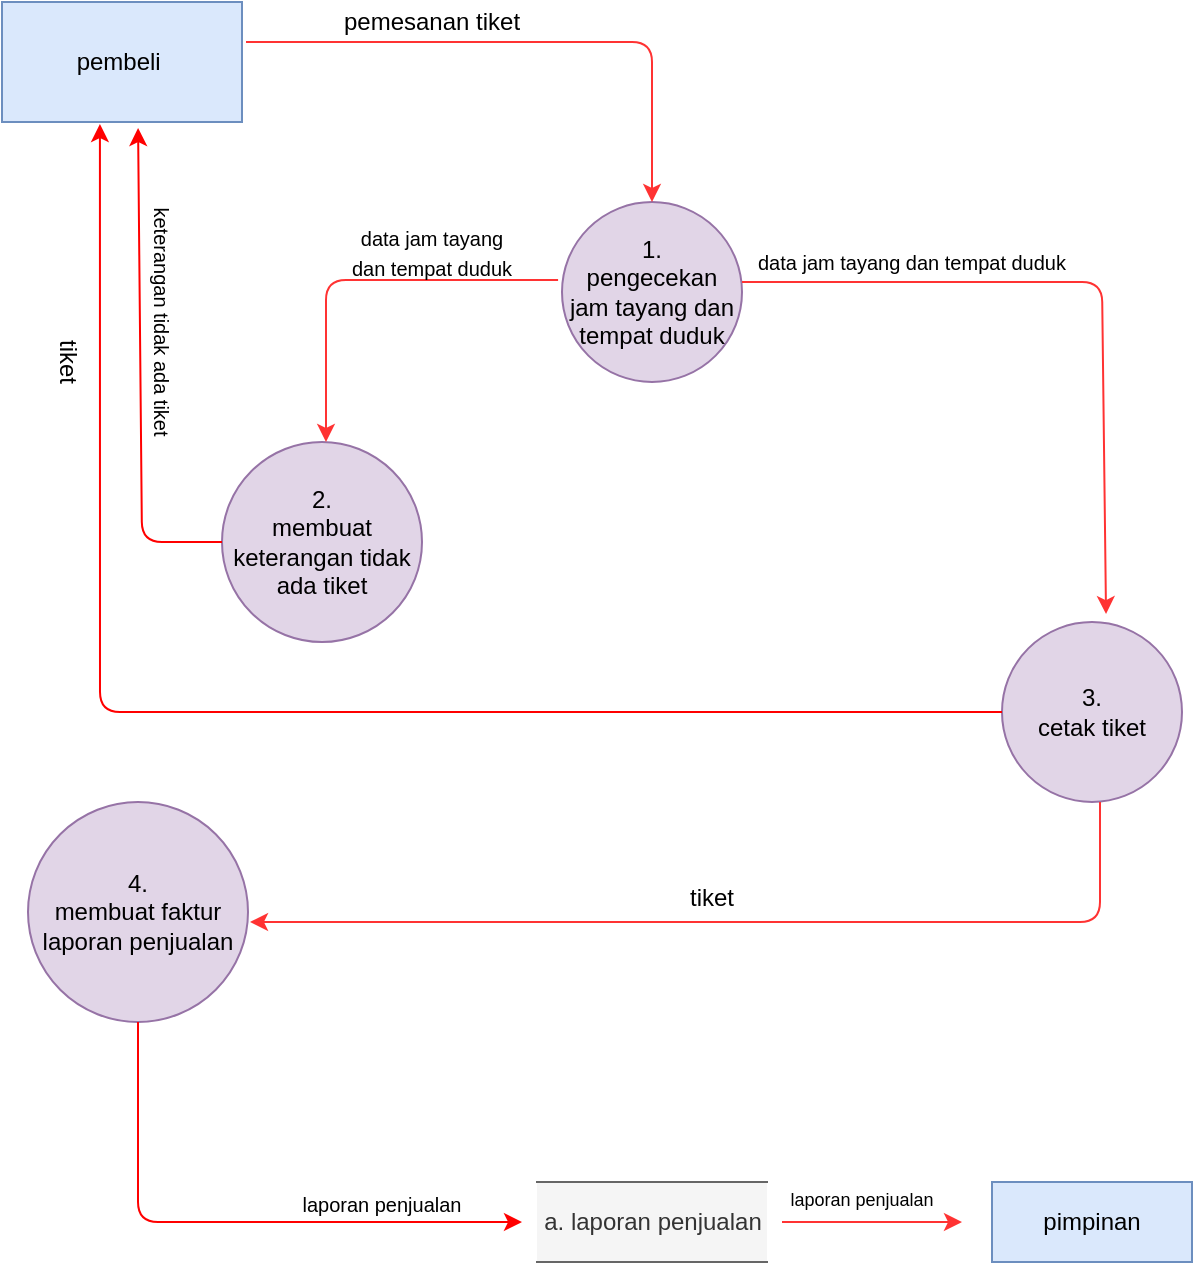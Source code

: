 <mxfile version="13.9.9" type="github" pages="5">
  <diagram id="DXD6eyfCmIJ9Db8XsYlE" name="Page-1">
    <mxGraphModel dx="341" dy="372" grid="1" gridSize="10" guides="1" tooltips="1" connect="1" arrows="1" fold="1" page="1" pageScale="1" pageWidth="850" pageHeight="1100" math="0" shadow="0">
      <root>
        <mxCell id="0" />
        <mxCell id="1" parent="0" />
        <mxCell id="fkVVmhsS6veJsK7XMFnt-1" value="pembeli&amp;nbsp;" style="rounded=0;whiteSpace=wrap;html=1;fillColor=#dae8fc;strokeColor=#6c8ebf;" vertex="1" parent="1">
          <mxGeometry x="50" y="60" width="120" height="60" as="geometry" />
        </mxCell>
        <mxCell id="fkVVmhsS6veJsK7XMFnt-2" value="1.&lt;br&gt;pengecekan jam tayang dan tempat duduk" style="ellipse;whiteSpace=wrap;html=1;aspect=fixed;fillColor=#e1d5e7;strokeColor=#9673a6;" vertex="1" parent="1">
          <mxGeometry x="330" y="160" width="90" height="90" as="geometry" />
        </mxCell>
        <mxCell id="fkVVmhsS6veJsK7XMFnt-3" value="3.&lt;br&gt;cetak tiket" style="ellipse;whiteSpace=wrap;html=1;aspect=fixed;fillColor=#e1d5e7;strokeColor=#9673a6;" vertex="1" parent="1">
          <mxGeometry x="550" y="370" width="90" height="90" as="geometry" />
        </mxCell>
        <mxCell id="fkVVmhsS6veJsK7XMFnt-4" value="2.&lt;br&gt;membuat keterangan tidak ada tiket" style="ellipse;whiteSpace=wrap;html=1;aspect=fixed;fillColor=#e1d5e7;strokeColor=#9673a6;" vertex="1" parent="1">
          <mxGeometry x="160" y="280" width="100" height="100" as="geometry" />
        </mxCell>
        <mxCell id="fkVVmhsS6veJsK7XMFnt-5" value="4.&lt;br&gt;membuat faktur laporan penjualan" style="ellipse;whiteSpace=wrap;html=1;aspect=fixed;fillColor=#e1d5e7;strokeColor=#9673a6;" vertex="1" parent="1">
          <mxGeometry x="63" y="460" width="110" height="110" as="geometry" />
        </mxCell>
        <mxCell id="fkVVmhsS6veJsK7XMFnt-9" value="a. laporan penjualan" style="shape=partialRectangle;whiteSpace=wrap;html=1;left=0;right=0;fillColor=#f5f5f5;strokeColor=#666666;fontColor=#333333;" vertex="1" parent="1">
          <mxGeometry x="317.5" y="650" width="115" height="40" as="geometry" />
        </mxCell>
        <mxCell id="fkVVmhsS6veJsK7XMFnt-10" value="pimpinan" style="rounded=0;whiteSpace=wrap;html=1;fillColor=#dae8fc;strokeColor=#6c8ebf;" vertex="1" parent="1">
          <mxGeometry x="545" y="650" width="100" height="40" as="geometry" />
        </mxCell>
        <mxCell id="fkVVmhsS6veJsK7XMFnt-11" value="" style="endArrow=classic;html=1;strokeColor=#FF3333;" edge="1" parent="1">
          <mxGeometry width="50" height="50" relative="1" as="geometry">
            <mxPoint x="172" y="80" as="sourcePoint" />
            <mxPoint x="375" y="160" as="targetPoint" />
            <Array as="points">
              <mxPoint x="375" y="80" />
            </Array>
          </mxGeometry>
        </mxCell>
        <mxCell id="fkVVmhsS6veJsK7XMFnt-12" value="" style="endArrow=classic;html=1;exitX=-0.044;exitY=0.433;exitDx=0;exitDy=0;exitPerimeter=0;entryX=0.5;entryY=0;entryDx=0;entryDy=0;strokeColor=#FF3333;" edge="1" parent="1">
          <mxGeometry width="50" height="50" relative="1" as="geometry">
            <mxPoint x="328.04" y="198.97" as="sourcePoint" />
            <mxPoint x="212" y="280" as="targetPoint" />
            <Array as="points">
              <mxPoint x="212" y="199" />
            </Array>
          </mxGeometry>
        </mxCell>
        <mxCell id="fkVVmhsS6veJsK7XMFnt-13" value="" style="endArrow=classic;html=1;entryX=0.578;entryY=-0.044;entryDx=0;entryDy=0;entryPerimeter=0;strokeColor=#FF3333;" edge="1" parent="1" target="fkVVmhsS6veJsK7XMFnt-3">
          <mxGeometry width="50" height="50" relative="1" as="geometry">
            <mxPoint x="420" y="200" as="sourcePoint" />
            <mxPoint x="600" y="346" as="targetPoint" />
            <Array as="points">
              <mxPoint x="600" y="200" />
            </Array>
          </mxGeometry>
        </mxCell>
        <mxCell id="fkVVmhsS6veJsK7XMFnt-14" value="" style="endArrow=classic;html=1;exitX=0.5;exitY=1;exitDx=0;exitDy=0;strokeColor=#FF3333;" edge="1" parent="1">
          <mxGeometry width="50" height="50" relative="1" as="geometry">
            <mxPoint x="599" y="460" as="sourcePoint" />
            <mxPoint x="174" y="520" as="targetPoint" />
            <Array as="points">
              <mxPoint x="599" y="520" />
            </Array>
          </mxGeometry>
        </mxCell>
        <mxCell id="fkVVmhsS6veJsK7XMFnt-15" value="" style="endArrow=classic;html=1;exitX=0;exitY=0.5;exitDx=0;exitDy=0;entryX=0.408;entryY=1.017;entryDx=0;entryDy=0;entryPerimeter=0;strokeColor=#FF0000;" edge="1" parent="1" source="fkVVmhsS6veJsK7XMFnt-3" target="fkVVmhsS6veJsK7XMFnt-1">
          <mxGeometry width="50" height="50" relative="1" as="geometry">
            <mxPoint x="470" y="430" as="sourcePoint" />
            <mxPoint x="80" y="340" as="targetPoint" />
            <Array as="points">
              <mxPoint x="99" y="415" />
            </Array>
          </mxGeometry>
        </mxCell>
        <mxCell id="fkVVmhsS6veJsK7XMFnt-16" value="" style="endArrow=classic;html=1;exitX=0.5;exitY=1;exitDx=0;exitDy=0;strokeColor=#FF0000;" edge="1" parent="1" source="fkVVmhsS6veJsK7XMFnt-5">
          <mxGeometry width="50" height="50" relative="1" as="geometry">
            <mxPoint x="110" y="650" as="sourcePoint" />
            <mxPoint x="310" y="670" as="targetPoint" />
            <Array as="points">
              <mxPoint x="118" y="670" />
            </Array>
          </mxGeometry>
        </mxCell>
        <mxCell id="fkVVmhsS6veJsK7XMFnt-17" value="" style="endArrow=classic;html=1;strokeColor=#FF3333;" edge="1" parent="1">
          <mxGeometry width="50" height="50" relative="1" as="geometry">
            <mxPoint x="440" y="670" as="sourcePoint" />
            <mxPoint x="530" y="670" as="targetPoint" />
          </mxGeometry>
        </mxCell>
        <mxCell id="fkVVmhsS6veJsK7XMFnt-18" value="&lt;font style=&quot;font-size: 9px&quot;&gt;laporan penjualan&lt;/font&gt;" style="text;html=1;strokeColor=none;fillColor=none;align=center;verticalAlign=middle;whiteSpace=wrap;rounded=0;" vertex="1" parent="1">
          <mxGeometry x="425" y="648" width="110" height="20" as="geometry" />
        </mxCell>
        <mxCell id="fkVVmhsS6veJsK7XMFnt-19" value="&lt;font style=&quot;font-size: 10px&quot;&gt;laporan penjualan&lt;/font&gt;" style="text;html=1;strokeColor=none;fillColor=none;align=center;verticalAlign=middle;whiteSpace=wrap;rounded=0;" vertex="1" parent="1">
          <mxGeometry x="185" y="651" width="110" height="20" as="geometry" />
        </mxCell>
        <mxCell id="fkVVmhsS6veJsK7XMFnt-20" value="tiket" style="text;html=1;strokeColor=none;fillColor=none;align=center;verticalAlign=middle;whiteSpace=wrap;rounded=0;" vertex="1" parent="1">
          <mxGeometry x="385" y="498" width="40" height="20" as="geometry" />
        </mxCell>
        <mxCell id="fkVVmhsS6veJsK7XMFnt-21" value="tiket" style="text;html=1;strokeColor=none;fillColor=none;align=center;verticalAlign=middle;whiteSpace=wrap;rounded=0;rotation=90;" vertex="1" parent="1">
          <mxGeometry x="63" y="230" width="40" height="20" as="geometry" />
        </mxCell>
        <mxCell id="fkVVmhsS6veJsK7XMFnt-22" value="" style="endArrow=classic;html=1;exitX=0;exitY=0.5;exitDx=0;exitDy=0;entryX=0.567;entryY=1.05;entryDx=0;entryDy=0;entryPerimeter=0;strokeColor=#FF0000;" edge="1" parent="1" source="fkVVmhsS6veJsK7XMFnt-4" target="fkVVmhsS6veJsK7XMFnt-1">
          <mxGeometry width="50" height="50" relative="1" as="geometry">
            <mxPoint x="110" y="340" as="sourcePoint" />
            <mxPoint x="130" y="230" as="targetPoint" />
            <Array as="points">
              <mxPoint x="120" y="330" />
            </Array>
          </mxGeometry>
        </mxCell>
        <mxCell id="fkVVmhsS6veJsK7XMFnt-23" value="&lt;font style=&quot;font-size: 10px&quot;&gt;keterangan tidak ada tiket&lt;/font&gt;" style="text;html=1;strokeColor=none;fillColor=none;align=center;verticalAlign=middle;whiteSpace=wrap;rounded=0;rotation=90;" vertex="1" parent="1">
          <mxGeometry x="50" y="210" width="160" height="20" as="geometry" />
        </mxCell>
        <mxCell id="fkVVmhsS6veJsK7XMFnt-25" value="pemesanan tiket" style="text;html=1;strokeColor=none;fillColor=none;align=center;verticalAlign=middle;whiteSpace=wrap;rounded=0;" vertex="1" parent="1">
          <mxGeometry x="200" y="60" width="130" height="20" as="geometry" />
        </mxCell>
        <mxCell id="fkVVmhsS6veJsK7XMFnt-26" value="&lt;font style=&quot;font-size: 10px&quot;&gt;data jam tayang dan tempat duduk&lt;/font&gt;" style="text;html=1;strokeColor=none;fillColor=none;align=center;verticalAlign=middle;whiteSpace=wrap;rounded=0;" vertex="1" parent="1">
          <mxGeometry x="390" y="180" width="230" height="20" as="geometry" />
        </mxCell>
        <mxCell id="fkVVmhsS6veJsK7XMFnt-27" value="&lt;font style=&quot;font-size: 10px&quot;&gt;data jam tayang &lt;br&gt;dan tempat duduk&lt;/font&gt;" style="text;html=1;strokeColor=none;fillColor=none;align=center;verticalAlign=middle;whiteSpace=wrap;rounded=0;" vertex="1" parent="1">
          <mxGeometry x="150" y="175" width="230" height="20" as="geometry" />
        </mxCell>
      </root>
    </mxGraphModel>
  </diagram>
  <diagram id="WFOyQjafgNCtEvWBDmzF" name="Page-2">
    <mxGraphModel dx="487" dy="531" grid="1" gridSize="10" guides="1" tooltips="1" connect="1" arrows="1" fold="1" page="1" pageScale="1" pageWidth="850" pageHeight="1100" math="0" shadow="0">
      <root>
        <mxCell id="GblfYdb4_cCHLHO8FM22-0" />
        <mxCell id="GblfYdb4_cCHLHO8FM22-1" parent="GblfYdb4_cCHLHO8FM22-0" />
        <mxCell id="GblfYdb4_cCHLHO8FM22-2" value="pemesanan tiket" style="rounded=0;whiteSpace=wrap;html=1;fillColor=#dae8fc;strokeColor=#6c8ebf;" vertex="1" parent="GblfYdb4_cCHLHO8FM22-1">
          <mxGeometry x="70" y="170" width="120" height="50" as="geometry" />
        </mxCell>
        <mxCell id="GblfYdb4_cCHLHO8FM22-3" value="sistem pembelian tiket bioskop" style="ellipse;whiteSpace=wrap;html=1;aspect=fixed;fillColor=#e1d5e7;strokeColor=#9673a6;" vertex="1" parent="GblfYdb4_cCHLHO8FM22-1">
          <mxGeometry x="410" y="150" width="100" height="100" as="geometry" />
        </mxCell>
        <mxCell id="GblfYdb4_cCHLHO8FM22-4" value="admin" style="rounded=0;whiteSpace=wrap;html=1;fillColor=#dae8fc;strokeColor=#6c8ebf;" vertex="1" parent="GblfYdb4_cCHLHO8FM22-1">
          <mxGeometry x="680" y="170" width="120" height="40" as="geometry" />
        </mxCell>
        <mxCell id="GblfYdb4_cCHLHO8FM22-5" value="" style="endArrow=classic;html=1;strokeColor=#FF3333;entryX=0.4;entryY=-0.03;entryDx=0;entryDy=0;entryPerimeter=0;" edge="1" parent="GblfYdb4_cCHLHO8FM22-1" target="GblfYdb4_cCHLHO8FM22-3">
          <mxGeometry width="50" height="50" relative="1" as="geometry">
            <mxPoint x="120" y="170" as="sourcePoint" />
            <mxPoint x="460" y="40" as="targetPoint" />
            <Array as="points">
              <mxPoint x="120" y="40" />
              <mxPoint x="450" y="40" />
            </Array>
          </mxGeometry>
        </mxCell>
        <mxCell id="GblfYdb4_cCHLHO8FM22-6" value="" style="endArrow=classic;html=1;strokeColor=#FF3333;entryX=0.425;entryY=1.08;entryDx=0;entryDy=0;entryPerimeter=0;exitX=0.5;exitY=1;exitDx=0;exitDy=0;" edge="1" parent="GblfYdb4_cCHLHO8FM22-1" source="GblfYdb4_cCHLHO8FM22-3" target="GblfYdb4_cCHLHO8FM22-2">
          <mxGeometry width="50" height="50" relative="1" as="geometry">
            <mxPoint x="460" y="260" as="sourcePoint" />
            <mxPoint x="270" y="250" as="targetPoint" />
            <Array as="points">
              <mxPoint x="460" y="350" />
              <mxPoint x="460" y="400" />
              <mxPoint x="120" y="400" />
            </Array>
          </mxGeometry>
        </mxCell>
        <mxCell id="GblfYdb4_cCHLHO8FM22-7" value="" style="endArrow=classic;html=1;strokeColor=#FF3333;" edge="1" parent="GblfYdb4_cCHLHO8FM22-1">
          <mxGeometry width="50" height="50" relative="1" as="geometry">
            <mxPoint x="770" y="167" as="sourcePoint" />
            <mxPoint x="470" y="150" as="targetPoint" />
            <Array as="points">
              <mxPoint x="770" y="40" />
              <mxPoint x="470" y="40" />
              <mxPoint x="470" y="100" />
            </Array>
          </mxGeometry>
        </mxCell>
        <mxCell id="GblfYdb4_cCHLHO8FM22-8" value="" style="endArrow=classic;html=1;strokeColor=#FF3333;entryX=0.667;entryY=1;entryDx=0;entryDy=0;entryPerimeter=0;" edge="1" parent="GblfYdb4_cCHLHO8FM22-1">
          <mxGeometry width="50" height="50" relative="1" as="geometry">
            <mxPoint x="478" y="250" as="sourcePoint" />
            <mxPoint x="768.04" y="210" as="targetPoint" />
            <Array as="points">
              <mxPoint x="478" y="397" />
              <mxPoint x="748" y="397" />
              <mxPoint x="768" y="397" />
            </Array>
          </mxGeometry>
        </mxCell>
        <mxCell id="GblfYdb4_cCHLHO8FM22-9" value="data pemesanan tiket&amp;nbsp;" style="text;html=1;strokeColor=none;fillColor=none;align=center;verticalAlign=middle;whiteSpace=wrap;rounded=0;" vertex="1" parent="GblfYdb4_cCHLHO8FM22-1">
          <mxGeometry x="240" y="20" width="130" height="20" as="geometry" />
        </mxCell>
        <mxCell id="GblfYdb4_cCHLHO8FM22-10" value="bukti pemesanan tiket&amp;nbsp;" style="text;html=1;strokeColor=none;fillColor=none;align=center;verticalAlign=middle;whiteSpace=wrap;rounded=0;" vertex="1" parent="GblfYdb4_cCHLHO8FM22-1">
          <mxGeometry x="230" y="380" width="130" height="20" as="geometry" />
        </mxCell>
        <mxCell id="GblfYdb4_cCHLHO8FM22-11" value="data genre, data theater, data film, data jadwal tayang, data beita" style="text;html=1;strokeColor=none;fillColor=none;align=center;verticalAlign=middle;whiteSpace=wrap;rounded=0;" vertex="1" parent="GblfYdb4_cCHLHO8FM22-1">
          <mxGeometry x="510" y="16" width="240" height="20" as="geometry" />
        </mxCell>
        <mxCell id="GblfYdb4_cCHLHO8FM22-12" value="daftar genre, daftar theater, daftar film, data daftar tayang, data berita" style="text;html=1;strokeColor=none;fillColor=none;align=center;verticalAlign=middle;whiteSpace=wrap;rounded=0;" vertex="1" parent="GblfYdb4_cCHLHO8FM22-1">
          <mxGeometry x="510" y="370" width="240" height="20" as="geometry" />
        </mxCell>
      </root>
    </mxGraphModel>
  </diagram>
  <diagram id="0WHZq9LK0A1zvzhyEGkI" name="Page-3">
    <mxGraphModel dx="974" dy="1063" grid="1" gridSize="10" guides="1" tooltips="1" connect="1" arrows="1" fold="1" page="1" pageScale="1" pageWidth="1100" pageHeight="850" math="0" shadow="0">
      <root>
        <mxCell id="uvOr11DcyQWSfJ9j904a-0" />
        <mxCell id="uvOr11DcyQWSfJ9j904a-1" parent="uvOr11DcyQWSfJ9j904a-0" />
        <mxCell id="uvOr11DcyQWSfJ9j904a-2" value="pemesanan&amp;nbsp;" style="rounded=0;whiteSpace=wrap;html=1;fillColor=#dae8fc;strokeColor=#6c8ebf;" vertex="1" parent="uvOr11DcyQWSfJ9j904a-1">
          <mxGeometry x="280" y="70" width="120" height="60" as="geometry" />
        </mxCell>
        <mxCell id="uvOr11DcyQWSfJ9j904a-3" value="3.&amp;nbsp;&lt;br&gt;input registrasi&amp;nbsp;" style="ellipse;whiteSpace=wrap;html=1;aspect=fixed;fillColor=#e1d5e7;strokeColor=#9673a6;" vertex="1" parent="uvOr11DcyQWSfJ9j904a-1">
          <mxGeometry x="720" y="50" width="120" height="120" as="geometry" />
        </mxCell>
        <mxCell id="uvOr11DcyQWSfJ9j904a-4" value="data registrasi&amp;nbsp;" style="shape=partialRectangle;whiteSpace=wrap;html=1;left=0;right=0;fillColor=#f5f5f5;strokeColor=#666666;fontColor=#333333;" vertex="1" parent="uvOr11DcyQWSfJ9j904a-1">
          <mxGeometry x="1120" y="92" width="110" height="40" as="geometry" />
        </mxCell>
        <mxCell id="uvOr11DcyQWSfJ9j904a-5" value="7.&lt;br&gt;menampilkan informasi data pemesanan" style="ellipse;whiteSpace=wrap;html=1;aspect=fixed;fillColor=#e1d5e7;strokeColor=#9673a6;" vertex="1" parent="uvOr11DcyQWSfJ9j904a-1">
          <mxGeometry x="1530" y="57" width="120" height="120" as="geometry" />
        </mxCell>
        <mxCell id="uvOr11DcyQWSfJ9j904a-7" value="4.&lt;br&gt;login&amp;nbsp;" style="ellipse;whiteSpace=wrap;html=1;aspect=fixed;direction=south;fillColor=#e1d5e7;strokeColor=#9673a6;" vertex="1" parent="uvOr11DcyQWSfJ9j904a-1">
          <mxGeometry x="920" y="260" width="125" height="125" as="geometry" />
        </mxCell>
        <mxCell id="uvOr11DcyQWSfJ9j904a-8" value="6.&amp;nbsp;&lt;br&gt;cek data &lt;br&gt;pemesanan tiket" style="ellipse;whiteSpace=wrap;html=1;aspect=fixed;fillColor=#e1d5e7;strokeColor=#9673a6;" vertex="1" parent="uvOr11DcyQWSfJ9j904a-1">
          <mxGeometry x="280" y="630" width="120" height="120" as="geometry" />
        </mxCell>
        <mxCell id="uvOr11DcyQWSfJ9j904a-9" value="5.&lt;br&gt;pemesanan&lt;br&gt;tiket" style="ellipse;whiteSpace=wrap;html=1;aspect=fixed;fillColor=#e1d5e7;strokeColor=#9673a6;" vertex="1" parent="uvOr11DcyQWSfJ9j904a-1">
          <mxGeometry x="748" y="460" width="127" height="127" as="geometry" />
        </mxCell>
        <mxCell id="uvOr11DcyQWSfJ9j904a-10" value="1.&amp;nbsp;&lt;br&gt;login" style="ellipse;whiteSpace=wrap;html=1;aspect=fixed;fillColor=#e1d5e7;strokeColor=#9673a6;" vertex="1" parent="uvOr11DcyQWSfJ9j904a-1">
          <mxGeometry x="1630" y="620" width="130" height="130" as="geometry" />
        </mxCell>
        <mxCell id="uvOr11DcyQWSfJ9j904a-11" value="admin" style="rounded=0;whiteSpace=wrap;html=1;fillColor=#dae8fc;strokeColor=#6c8ebf;" vertex="1" parent="uvOr11DcyQWSfJ9j904a-1">
          <mxGeometry x="1883" y="348" width="120" height="60" as="geometry" />
        </mxCell>
        <mxCell id="uvOr11DcyQWSfJ9j904a-15" value="2.&lt;br&gt;pengelolaan data admin" style="ellipse;whiteSpace=wrap;html=1;aspect=fixed;fillColor=#e1d5e7;strokeColor=#9673a6;" vertex="1" parent="uvOr11DcyQWSfJ9j904a-1">
          <mxGeometry x="1230" y="467" width="123" height="123" as="geometry" />
        </mxCell>
        <mxCell id="uvOr11DcyQWSfJ9j904a-17" value="jadwal&amp;nbsp;&lt;span style=&quot;color: rgba(0 , 0 , 0 , 0) ; font-family: monospace ; font-size: 0px&quot;&gt;%3CmxGraphModel%3E%3Croot%3E%3CmxCell%20id%3D%220%22%2F%3E%3CmxCell%20id%3D%221%22%20parent%3D%220%22%2F%3E%3CmxCell%20id%3D%222%22%20value%3D%22data%20registrasi%26amp%3Bnbsp%3B%22%20style%3D%22shape%3DpartialRectangle%3BwhiteSpace%3Dwrap%3Bhtml%3D1%3Bleft%3D0%3Bright%3D0%3BfillColor%3Dnone%3B%22%20vertex%3D%221%22%20parent%3D%221%22%3E%3CmxGeometry%20x%3D%221120%22%20y%3D%22100%22%20width%3D%22110%22%20height%3D%2240%22%20as%3D%22geometry%22%2F%3E%3C%2FmxCell%3E%3C%2Froot%3E%3C%2FmxGraphModel%3E&lt;/span&gt;" style="shape=partialRectangle;whiteSpace=wrap;html=1;left=0;right=0;fillColor=#f5f5f5;strokeColor=#666666;fontColor=#333333;" vertex="1" parent="uvOr11DcyQWSfJ9j904a-1">
          <mxGeometry x="1200" y="680" width="190" height="40" as="geometry" />
        </mxCell>
        <mxCell id="uvOr11DcyQWSfJ9j904a-18" value="data pemesanan tiket&amp;nbsp;" style="shape=partialRectangle;whiteSpace=wrap;html=1;left=0;right=0;fillColor=#f5f5f5;strokeColor=#666666;fontColor=#333333;" vertex="1" parent="uvOr11DcyQWSfJ9j904a-1">
          <mxGeometry x="750" y="680" width="150" height="40" as="geometry" />
        </mxCell>
        <mxCell id="uvOr11DcyQWSfJ9j904a-19" value="" style="endArrow=classic;html=1;strokeColor=#FF3333;entryX=0;entryY=0.5;entryDx=0;entryDy=0;" edge="1" parent="uvOr11DcyQWSfJ9j904a-1" target="uvOr11DcyQWSfJ9j904a-3">
          <mxGeometry width="50" height="50" relative="1" as="geometry">
            <mxPoint x="400" y="110" as="sourcePoint" />
            <mxPoint x="450" y="60" as="targetPoint" />
          </mxGeometry>
        </mxCell>
        <mxCell id="uvOr11DcyQWSfJ9j904a-20" value="" style="endArrow=classic;html=1;strokeColor=#FF3333;" edge="1" parent="uvOr11DcyQWSfJ9j904a-1">
          <mxGeometry width="50" height="50" relative="1" as="geometry">
            <mxPoint x="840" y="108.57" as="sourcePoint" />
            <mxPoint x="1100" y="109" as="targetPoint" />
          </mxGeometry>
        </mxCell>
        <mxCell id="uvOr11DcyQWSfJ9j904a-21" value="" style="endArrow=classic;html=1;strokeColor=#FF3333;fontStyle=1" edge="1" parent="uvOr11DcyQWSfJ9j904a-1">
          <mxGeometry width="50" height="50" relative="1" as="geometry">
            <mxPoint x="1250" y="116" as="sourcePoint" />
            <mxPoint x="1510" y="116" as="targetPoint" />
          </mxGeometry>
        </mxCell>
        <mxCell id="uvOr11DcyQWSfJ9j904a-23" value="" style="endArrow=classic;html=1;strokeColor=#FF3333;" edge="1" parent="uvOr11DcyQWSfJ9j904a-1">
          <mxGeometry width="50" height="50" relative="1" as="geometry">
            <mxPoint x="1650" y="115" as="sourcePoint" />
            <mxPoint x="1950" y="340" as="targetPoint" />
            <Array as="points">
              <mxPoint x="1950" y="115" />
            </Array>
          </mxGeometry>
        </mxCell>
        <mxCell id="uvOr11DcyQWSfJ9j904a-24" value="" style="endArrow=classic;html=1;strokeColor=#FF3333;" edge="1" parent="uvOr11DcyQWSfJ9j904a-1">
          <mxGeometry width="50" height="50" relative="1" as="geometry">
            <mxPoint x="1960" y="410" as="sourcePoint" />
            <mxPoint x="1780" y="690" as="targetPoint" />
            <Array as="points">
              <mxPoint x="1960" y="690" />
            </Array>
          </mxGeometry>
        </mxCell>
        <mxCell id="uvOr11DcyQWSfJ9j904a-25" value="" style="endArrow=classic;html=1;strokeColor=#FF3333;" edge="1" parent="uvOr11DcyQWSfJ9j904a-1">
          <mxGeometry width="50" height="50" relative="1" as="geometry">
            <mxPoint x="1620" y="690" as="sourcePoint" />
            <mxPoint x="1380" y="540" as="targetPoint" />
            <Array as="points">
              <mxPoint x="1560" y="690" />
              <mxPoint x="1560" y="540" />
            </Array>
          </mxGeometry>
        </mxCell>
        <mxCell id="uvOr11DcyQWSfJ9j904a-26" value="" style="endArrow=classic;html=1;strokeColor=#FF3333;" edge="1" parent="uvOr11DcyQWSfJ9j904a-1">
          <mxGeometry width="50" height="50" relative="1" as="geometry">
            <mxPoint x="1294" y="596" as="sourcePoint" />
            <mxPoint x="1293.5" y="676" as="targetPoint" />
          </mxGeometry>
        </mxCell>
        <mxCell id="uvOr11DcyQWSfJ9j904a-28" value="" style="endArrow=classic;html=1;strokeColor=#FF3333;exitX=0;exitY=0.5;exitDx=0;exitDy=0;exitPerimeter=0;" edge="1" parent="uvOr11DcyQWSfJ9j904a-1" source="uvOr11DcyQWSfJ9j904a-17">
          <mxGeometry width="50" height="50" relative="1" as="geometry">
            <mxPoint x="1170" y="703" as="sourcePoint" />
            <mxPoint x="880" y="493" as="targetPoint" />
            <Array as="points">
              <mxPoint x="1050" y="700" />
              <mxPoint x="1050" y="490" />
            </Array>
          </mxGeometry>
        </mxCell>
        <mxCell id="uvOr11DcyQWSfJ9j904a-29" value="" style="endArrow=classic;html=1;strokeColor=#FF3333;" edge="1" parent="uvOr11DcyQWSfJ9j904a-1">
          <mxGeometry width="50" height="50" relative="1" as="geometry">
            <mxPoint x="810.5" y="590" as="sourcePoint" />
            <mxPoint x="810.0" y="670" as="targetPoint" />
          </mxGeometry>
        </mxCell>
        <mxCell id="uvOr11DcyQWSfJ9j904a-30" value="" style="endArrow=classic;html=1;strokeColor=#FF3333;" edge="1" parent="uvOr11DcyQWSfJ9j904a-1">
          <mxGeometry width="50" height="50" relative="1" as="geometry">
            <mxPoint x="730" y="697" as="sourcePoint" />
            <mxPoint x="420" y="697" as="targetPoint" />
          </mxGeometry>
        </mxCell>
        <mxCell id="uvOr11DcyQWSfJ9j904a-31" value="" style="endArrow=classic;html=1;strokeColor=#FF3333;" edge="1" parent="uvOr11DcyQWSfJ9j904a-1">
          <mxGeometry width="50" height="50" relative="1" as="geometry">
            <mxPoint x="340" y="620" as="sourcePoint" />
            <mxPoint x="340" y="150" as="targetPoint" />
          </mxGeometry>
        </mxCell>
        <mxCell id="uvOr11DcyQWSfJ9j904a-32" value="" style="endArrow=classic;html=1;strokeColor=#FF3333;exitX=0.5;exitY=1;exitDx=0;exitDy=0;" edge="1" parent="uvOr11DcyQWSfJ9j904a-1" source="uvOr11DcyQWSfJ9j904a-4">
          <mxGeometry width="50" height="50" relative="1" as="geometry">
            <mxPoint x="1180" y="227" as="sourcePoint" />
            <mxPoint x="980" y="250" as="targetPoint" />
            <Array as="points">
              <mxPoint x="1175" y="200" />
              <mxPoint x="980" y="200" />
            </Array>
          </mxGeometry>
        </mxCell>
        <mxCell id="uvOr11DcyQWSfJ9j904a-33" value="" style="endArrow=classic;html=1;strokeColor=#FF3333;" edge="1" parent="uvOr11DcyQWSfJ9j904a-1">
          <mxGeometry width="50" height="50" relative="1" as="geometry">
            <mxPoint x="985" y="390" as="sourcePoint" />
            <mxPoint x="800" y="450" as="targetPoint" />
            <Array as="points">
              <mxPoint x="985" y="414" />
              <mxPoint x="800" y="414" />
            </Array>
          </mxGeometry>
        </mxCell>
        <mxCell id="uvOr11DcyQWSfJ9j904a-34" style="edgeStyle=orthogonalEdgeStyle;rounded=0;orthogonalLoop=1;jettySize=auto;html=1;exitX=1;exitY=1;exitDx=0;exitDy=0;entryX=0.75;entryY=0.667;entryDx=0;entryDy=0;entryPerimeter=0;strokeColor=#9673a6;fillColor=#e1d5e7;" edge="1" parent="uvOr11DcyQWSfJ9j904a-1" source="uvOr11DcyQWSfJ9j904a-8" target="uvOr11DcyQWSfJ9j904a-8">
          <mxGeometry relative="1" as="geometry" />
        </mxCell>
        <mxCell id="uvOr11DcyQWSfJ9j904a-35" value="data pemesanan&amp;nbsp;" style="text;html=1;strokeColor=none;fillColor=none;align=center;verticalAlign=middle;whiteSpace=wrap;rounded=0;" vertex="1" parent="uvOr11DcyQWSfJ9j904a-1">
          <mxGeometry x="499" y="77" width="150" height="20" as="geometry" />
        </mxCell>
        <mxCell id="uvOr11DcyQWSfJ9j904a-36" value="data pemesanan&amp;nbsp;" style="text;html=1;strokeColor=none;fillColor=none;align=center;verticalAlign=middle;whiteSpace=wrap;rounded=0;" vertex="1" parent="uvOr11DcyQWSfJ9j904a-1">
          <mxGeometry x="870" y="77" width="150" height="20" as="geometry" />
        </mxCell>
        <mxCell id="uvOr11DcyQWSfJ9j904a-37" value="data pemesanan&amp;nbsp;" style="text;html=1;strokeColor=none;fillColor=none;align=center;verticalAlign=middle;whiteSpace=wrap;rounded=0;" vertex="1" parent="uvOr11DcyQWSfJ9j904a-1">
          <mxGeometry x="1310" y="90" width="150" height="20" as="geometry" />
        </mxCell>
        <mxCell id="uvOr11DcyQWSfJ9j904a-38" value="bukti pemesanan tiket&amp;nbsp;&amp;nbsp;" style="text;html=1;strokeColor=none;fillColor=none;align=center;verticalAlign=middle;whiteSpace=wrap;rounded=0;rotation=90;" vertex="1" parent="uvOr11DcyQWSfJ9j904a-1">
          <mxGeometry x="260" y="360" width="130" height="20" as="geometry" />
        </mxCell>
        <mxCell id="uvOr11DcyQWSfJ9j904a-39" value="data&amp;nbsp; pemesanan tiket&amp;nbsp;&amp;nbsp;" style="text;html=1;strokeColor=none;fillColor=none;align=center;verticalAlign=middle;whiteSpace=wrap;rounded=0;rotation=90;" vertex="1" parent="uvOr11DcyQWSfJ9j904a-1">
          <mxGeometry x="310" y="360" width="130" height="20" as="geometry" />
        </mxCell>
        <mxCell id="uvOr11DcyQWSfJ9j904a-40" value="data pemesanan&amp;nbsp;" style="text;html=1;strokeColor=none;fillColor=none;align=center;verticalAlign=middle;whiteSpace=wrap;rounded=0;" vertex="1" parent="uvOr11DcyQWSfJ9j904a-1">
          <mxGeometry x="970" y="170" width="150" height="20" as="geometry" />
        </mxCell>
        <mxCell id="uvOr11DcyQWSfJ9j904a-41" value="data pemesanan tiket&amp;nbsp;" style="text;html=1;strokeColor=none;fillColor=none;align=center;verticalAlign=middle;whiteSpace=wrap;rounded=0;" vertex="1" parent="uvOr11DcyQWSfJ9j904a-1">
          <mxGeometry x="790" y="385" width="150" height="20" as="geometry" />
        </mxCell>
        <mxCell id="uvOr11DcyQWSfJ9j904a-42" value="" style="endArrow=classic;html=1;strokeColor=#FF3333;exitX=0.75;exitY=1;exitDx=0;exitDy=0;" edge="1" parent="uvOr11DcyQWSfJ9j904a-1">
          <mxGeometry width="50" height="50" relative="1" as="geometry">
            <mxPoint x="360" y="130" as="sourcePoint" />
            <mxPoint x="740" y="530" as="targetPoint" />
            <Array as="points">
              <mxPoint x="360" y="530" />
            </Array>
          </mxGeometry>
        </mxCell>
        <mxCell id="uvOr11DcyQWSfJ9j904a-43" style="edgeStyle=orthogonalEdgeStyle;rounded=0;orthogonalLoop=1;jettySize=auto;html=1;exitX=0.5;exitY=1;exitDx=0;exitDy=0;entryX=0.5;entryY=0;entryDx=0;entryDy=0;strokeColor=#FF3333;" edge="1" parent="uvOr11DcyQWSfJ9j904a-1" source="uvOr11DcyQWSfJ9j904a-39" target="uvOr11DcyQWSfJ9j904a-39">
          <mxGeometry relative="1" as="geometry" />
        </mxCell>
        <mxCell id="uvOr11DcyQWSfJ9j904a-44" value="data pemesanan tiket&amp;nbsp;" style="text;html=1;strokeColor=none;fillColor=none;align=center;verticalAlign=middle;whiteSpace=wrap;rounded=0;" vertex="1" parent="uvOr11DcyQWSfJ9j904a-1">
          <mxGeometry x="690" y="610" width="110" height="20" as="geometry" />
        </mxCell>
        <mxCell id="uvOr11DcyQWSfJ9j904a-45" value="data pemesanan tiket&amp;nbsp;" style="text;html=1;strokeColor=none;fillColor=none;align=center;verticalAlign=middle;whiteSpace=wrap;rounded=0;" vertex="1" parent="uvOr11DcyQWSfJ9j904a-1">
          <mxGeometry x="499" y="670" width="110" height="20" as="geometry" />
        </mxCell>
        <mxCell id="uvOr11DcyQWSfJ9j904a-46" value="data jadwal&amp;nbsp;" style="text;html=1;strokeColor=none;fillColor=none;align=center;verticalAlign=middle;whiteSpace=wrap;rounded=0;" vertex="1" parent="uvOr11DcyQWSfJ9j904a-1">
          <mxGeometry x="1080" y="675" width="80" height="20" as="geometry" />
        </mxCell>
        <mxCell id="uvOr11DcyQWSfJ9j904a-47" value="data admin&amp;nbsp;" style="text;html=1;strokeColor=none;fillColor=none;align=center;verticalAlign=middle;whiteSpace=wrap;rounded=0;" vertex="1" parent="uvOr11DcyQWSfJ9j904a-1">
          <mxGeometry x="1210" y="630" width="80" height="20" as="geometry" />
        </mxCell>
        <mxCell id="uvOr11DcyQWSfJ9j904a-48" value="data admin&amp;nbsp;" style="text;html=1;strokeColor=none;fillColor=none;align=center;verticalAlign=middle;whiteSpace=wrap;rounded=0;" vertex="1" parent="uvOr11DcyQWSfJ9j904a-1">
          <mxGeometry x="1390" y="510" width="80" height="20" as="geometry" />
        </mxCell>
        <mxCell id="uvOr11DcyQWSfJ9j904a-49" value="data admin&amp;nbsp;" style="text;html=1;strokeColor=none;fillColor=none;align=center;verticalAlign=middle;whiteSpace=wrap;rounded=0;" vertex="1" parent="uvOr11DcyQWSfJ9j904a-1">
          <mxGeometry x="1870" y="530" width="80" height="20" as="geometry" />
        </mxCell>
        <mxCell id="uvOr11DcyQWSfJ9j904a-50" value="data pemesanan&amp;nbsp;" style="text;html=1;strokeColor=none;fillColor=none;align=center;verticalAlign=middle;whiteSpace=wrap;rounded=0;" vertex="1" parent="uvOr11DcyQWSfJ9j904a-1">
          <mxGeometry x="1810" y="240" width="150" height="20" as="geometry" />
        </mxCell>
      </root>
    </mxGraphModel>
  </diagram>
  <diagram id="5B7FKzCpf1qbfqYvoI6K" name="Page-4">
    <mxGraphModel dx="974" dy="1063" grid="1" gridSize="10" guides="1" tooltips="1" connect="1" arrows="1" fold="1" page="1" pageScale="1" pageWidth="850" pageHeight="1100" math="0" shadow="0">
      <root>
        <mxCell id="C5EkeYbiWfzigEkygPzs-0" />
        <mxCell id="C5EkeYbiWfzigEkygPzs-1" parent="C5EkeYbiWfzigEkygPzs-0" />
        <mxCell id="C5EkeYbiWfzigEkygPzs-10" value="2.2&lt;br&gt;menampilkan daftar film" style="ellipse;whiteSpace=wrap;html=1;aspect=fixed;fillColor=#dae8fc;strokeColor=#6c8ebf;" vertex="1" parent="C5EkeYbiWfzigEkygPzs-1">
          <mxGeometry x="105" y="157" width="80" height="80" as="geometry" />
        </mxCell>
        <mxCell id="C5EkeYbiWfzigEkygPzs-12" value="2.4&lt;br&gt;menampilkan daftar genre" style="ellipse;whiteSpace=wrap;html=1;aspect=fixed;fillColor=#dae8fc;strokeColor=#6c8ebf;" vertex="1" parent="C5EkeYbiWfzigEkygPzs-1">
          <mxGeometry x="110" y="277" width="80" height="80" as="geometry" />
        </mxCell>
        <mxCell id="C5EkeYbiWfzigEkygPzs-21" value="2.6&lt;br&gt;menampilkan daftar teater&amp;nbsp;" style="ellipse;whiteSpace=wrap;html=1;aspect=fixed;fillColor=#dae8fc;strokeColor=#6c8ebf;" vertex="1" parent="C5EkeYbiWfzigEkygPzs-1">
          <mxGeometry x="120" y="486.5" width="80" height="80" as="geometry" />
        </mxCell>
        <mxCell id="C5EkeYbiWfzigEkygPzs-22" value="2.8&lt;br&gt;menampilkan daftar jadwal&amp;nbsp;" style="ellipse;whiteSpace=wrap;html=1;aspect=fixed;fillColor=#dae8fc;strokeColor=#6c8ebf;" vertex="1" parent="C5EkeYbiWfzigEkygPzs-1">
          <mxGeometry x="110" y="657" width="80" height="80" as="geometry" />
        </mxCell>
        <mxCell id="C5EkeYbiWfzigEkygPzs-23" value="2.10&lt;br&gt;menampilkan daftar beita&amp;nbsp;" style="ellipse;whiteSpace=wrap;html=1;aspect=fixed;fillColor=#dae8fc;strokeColor=#6c8ebf;" vertex="1" parent="C5EkeYbiWfzigEkygPzs-1">
          <mxGeometry x="110" y="777" width="80" height="80" as="geometry" />
        </mxCell>
        <mxCell id="C5EkeYbiWfzigEkygPzs-31" value="2.1&lt;br&gt;inputdata film" style="ellipse;whiteSpace=wrap;html=1;aspect=fixed;fillColor=#dae8fc;strokeColor=#6c8ebf;" vertex="1" parent="C5EkeYbiWfzigEkygPzs-1">
          <mxGeometry x="591" y="157" width="80" height="80" as="geometry" />
        </mxCell>
        <mxCell id="C5EkeYbiWfzigEkygPzs-32" value="2.3&lt;br&gt;input data genre" style="ellipse;whiteSpace=wrap;html=1;aspect=fixed;fillColor=#dae8fc;strokeColor=#6c8ebf;" vertex="1" parent="C5EkeYbiWfzigEkygPzs-1">
          <mxGeometry x="596" y="277" width="80" height="80" as="geometry" />
        </mxCell>
        <mxCell id="C5EkeYbiWfzigEkygPzs-34" value="2.5&lt;br&gt;input data theater" style="ellipse;whiteSpace=wrap;html=1;aspect=fixed;fillColor=#dae8fc;strokeColor=#6c8ebf;" vertex="1" parent="C5EkeYbiWfzigEkygPzs-1">
          <mxGeometry x="591" y="480" width="80" height="80" as="geometry" />
        </mxCell>
        <mxCell id="C5EkeYbiWfzigEkygPzs-35" value="2.7&lt;br&gt;input data jadwal&amp;nbsp;" style="ellipse;whiteSpace=wrap;html=1;aspect=fixed;fillColor=#dae8fc;strokeColor=#6c8ebf;" vertex="1" parent="C5EkeYbiWfzigEkygPzs-1">
          <mxGeometry x="596" y="657" width="80" height="80" as="geometry" />
        </mxCell>
        <mxCell id="C5EkeYbiWfzigEkygPzs-36" value="2.9&lt;br&gt;input data berita" style="ellipse;whiteSpace=wrap;html=1;aspect=fixed;fillColor=#dae8fc;strokeColor=#6c8ebf;" vertex="1" parent="C5EkeYbiWfzigEkygPzs-1">
          <mxGeometry x="596" y="777" width="80" height="80" as="geometry" />
        </mxCell>
        <mxCell id="C5EkeYbiWfzigEkygPzs-37" value="2.11&lt;br&gt;menampilkan laporan&amp;nbsp;" style="ellipse;whiteSpace=wrap;html=1;aspect=fixed;fillColor=#dae8fc;strokeColor=#6c8ebf;" vertex="1" parent="C5EkeYbiWfzigEkygPzs-1">
          <mxGeometry x="596" y="890" width="80" height="80" as="geometry" />
        </mxCell>
        <mxCell id="C5EkeYbiWfzigEkygPzs-38" value="film" style="shape=partialRectangle;whiteSpace=wrap;html=1;left=0;right=0;fillColor=#f5f5f5;strokeColor=#666666;fontColor=#333333;" vertex="1" parent="C5EkeYbiWfzigEkygPzs-1">
          <mxGeometry x="401" y="180" width="100" height="47" as="geometry" />
        </mxCell>
        <mxCell id="C5EkeYbiWfzigEkygPzs-39" value="genre" style="shape=partialRectangle;whiteSpace=wrap;html=1;left=0;right=0;fillColor=#f5f5f5;strokeColor=#666666;fontColor=#333333;" vertex="1" parent="C5EkeYbiWfzigEkygPzs-1">
          <mxGeometry x="411" y="293.5" width="100" height="47" as="geometry" />
        </mxCell>
        <mxCell id="C5EkeYbiWfzigEkygPzs-41" value="theater" style="shape=partialRectangle;whiteSpace=wrap;html=1;left=0;right=0;fillColor=#f5f5f5;strokeColor=#666666;fontColor=#333333;" vertex="1" parent="C5EkeYbiWfzigEkygPzs-1">
          <mxGeometry x="420" y="503" width="100" height="47" as="geometry" />
        </mxCell>
        <mxCell id="C5EkeYbiWfzigEkygPzs-42" value="jadwal&amp;nbsp;" style="shape=partialRectangle;whiteSpace=wrap;html=1;left=0;right=0;fillColor=#f5f5f5;strokeColor=#666666;fontColor=#333333;" vertex="1" parent="C5EkeYbiWfzigEkygPzs-1">
          <mxGeometry x="431" y="657" width="100" height="47" as="geometry" />
        </mxCell>
        <mxCell id="C5EkeYbiWfzigEkygPzs-43" value="berita&amp;nbsp;" style="shape=partialRectangle;whiteSpace=wrap;html=1;left=0;right=0;fillColor=#f5f5f5;strokeColor=#666666;fontColor=#333333;" vertex="1" parent="C5EkeYbiWfzigEkygPzs-1">
          <mxGeometry x="431" y="793.5" width="100" height="47" as="geometry" />
        </mxCell>
        <mxCell id="C5EkeYbiWfzigEkygPzs-44" value="admin" style="rounded=0;whiteSpace=wrap;html=1;fillColor=#dae8fc;strokeColor=#6c8ebf;" vertex="1" parent="C5EkeYbiWfzigEkygPzs-1">
          <mxGeometry x="720" y="486.5" width="120" height="50" as="geometry" />
        </mxCell>
        <mxCell id="C5EkeYbiWfzigEkygPzs-46" value="" style="endArrow=none;html=1;strokeColor=#FF3333;" edge="1" parent="C5EkeYbiWfzigEkygPzs-1">
          <mxGeometry width="50" height="50" relative="1" as="geometry">
            <mxPoint x="49" y="204" as="sourcePoint" />
            <mxPoint x="99" y="204" as="targetPoint" />
          </mxGeometry>
        </mxCell>
        <mxCell id="C5EkeYbiWfzigEkygPzs-49" value="" style="endArrow=none;html=1;strokeColor=#FF3333;" edge="1" parent="C5EkeYbiWfzigEkygPzs-1">
          <mxGeometry width="50" height="50" relative="1" as="geometry">
            <mxPoint x="30" y="322" as="sourcePoint" />
            <mxPoint x="105" y="322" as="targetPoint" />
          </mxGeometry>
        </mxCell>
        <mxCell id="C5EkeYbiWfzigEkygPzs-50" value="" style="endArrow=none;html=1;strokeColor=#FF3333;" edge="1" parent="C5EkeYbiWfzigEkygPzs-1">
          <mxGeometry width="50" height="50" relative="1" as="geometry">
            <mxPoint x="50" y="204" as="sourcePoint" />
            <mxPoint x="50" y="110" as="targetPoint" />
          </mxGeometry>
        </mxCell>
        <mxCell id="C5EkeYbiWfzigEkygPzs-54" value="" style="endArrow=none;html=1;strokeColor=#FF3333;" edge="1" parent="C5EkeYbiWfzigEkygPzs-1">
          <mxGeometry width="50" height="50" relative="1" as="geometry">
            <mxPoint x="33" y="323" as="sourcePoint" />
            <mxPoint x="33" y="89" as="targetPoint" />
          </mxGeometry>
        </mxCell>
        <mxCell id="C5EkeYbiWfzigEkygPzs-56" value="" style="endArrow=none;html=1;strokeColor=#FF3333;" edge="1" parent="C5EkeYbiWfzigEkygPzs-1">
          <mxGeometry width="50" height="50" relative="1" as="geometry">
            <mxPoint x="50" y="110" as="sourcePoint" />
            <mxPoint x="750" y="110" as="targetPoint" />
          </mxGeometry>
        </mxCell>
        <mxCell id="C5EkeYbiWfzigEkygPzs-57" value="" style="endArrow=classic;html=1;strokeColor=#FF3333;entryX=0.25;entryY=0;entryDx=0;entryDy=0;" edge="1" parent="C5EkeYbiWfzigEkygPzs-1" target="C5EkeYbiWfzigEkygPzs-44">
          <mxGeometry width="50" height="50" relative="1" as="geometry">
            <mxPoint x="750" y="110" as="sourcePoint" />
            <mxPoint x="728" y="361" as="targetPoint" />
          </mxGeometry>
        </mxCell>
        <mxCell id="C5EkeYbiWfzigEkygPzs-58" value="" style="endArrow=none;html=1;strokeColor=#FF3333;" edge="1" parent="C5EkeYbiWfzigEkygPzs-1">
          <mxGeometry width="50" height="50" relative="1" as="geometry">
            <mxPoint x="35" y="90" as="sourcePoint" />
            <mxPoint x="770" y="90" as="targetPoint" />
          </mxGeometry>
        </mxCell>
        <mxCell id="aHloHtSkvddZ-wMG-Qgd-0" value="" style="endArrow=classic;html=1;strokeColor=#FF3333;entryX=0.4;entryY=0.04;entryDx=0;entryDy=0;entryPerimeter=0;" edge="1" parent="C5EkeYbiWfzigEkygPzs-1" target="C5EkeYbiWfzigEkygPzs-44">
          <mxGeometry width="50" height="50" relative="1" as="geometry">
            <mxPoint x="768" y="90" as="sourcePoint" />
            <mxPoint x="750" y="150" as="targetPoint" />
          </mxGeometry>
        </mxCell>
        <mxCell id="aHloHtSkvddZ-wMG-Qgd-3" value="" style="endArrow=classic;html=1;strokeColor=#FF3333;exitX=0;exitY=0.5;exitDx=0;exitDy=0;" edge="1" parent="C5EkeYbiWfzigEkygPzs-1" source="C5EkeYbiWfzigEkygPzs-38">
          <mxGeometry width="50" height="50" relative="1" as="geometry">
            <mxPoint x="380" y="207" as="sourcePoint" />
            <mxPoint x="200" y="200" as="targetPoint" />
          </mxGeometry>
        </mxCell>
        <mxCell id="aHloHtSkvddZ-wMG-Qgd-4" value="" style="endArrow=classic;html=1;strokeColor=#FF3333;" edge="1" parent="C5EkeYbiWfzigEkygPzs-1">
          <mxGeometry width="50" height="50" relative="1" as="geometry">
            <mxPoint x="420" y="310" as="sourcePoint" />
            <mxPoint x="210" y="310" as="targetPoint" />
          </mxGeometry>
        </mxCell>
        <mxCell id="aHloHtSkvddZ-wMG-Qgd-6" value="" style="endArrow=classic;html=1;strokeColor=#FF3333;" edge="1" parent="C5EkeYbiWfzigEkygPzs-1">
          <mxGeometry width="50" height="50" relative="1" as="geometry">
            <mxPoint x="411" y="525.79" as="sourcePoint" />
            <mxPoint x="201" y="525.79" as="targetPoint" />
          </mxGeometry>
        </mxCell>
        <mxCell id="aHloHtSkvddZ-wMG-Qgd-7" value="" style="endArrow=classic;html=1;strokeColor=#FF3333;" edge="1" parent="C5EkeYbiWfzigEkygPzs-1">
          <mxGeometry width="50" height="50" relative="1" as="geometry">
            <mxPoint x="390" y="695.57" as="sourcePoint" />
            <mxPoint x="210" y="695.57" as="targetPoint" />
          </mxGeometry>
        </mxCell>
        <mxCell id="aHloHtSkvddZ-wMG-Qgd-8" value="" style="endArrow=classic;html=1;strokeColor=#FF3333;" edge="1" parent="C5EkeYbiWfzigEkygPzs-1">
          <mxGeometry width="50" height="50" relative="1" as="geometry">
            <mxPoint x="420" y="830" as="sourcePoint" />
            <mxPoint x="210" y="830" as="targetPoint" />
          </mxGeometry>
        </mxCell>
        <mxCell id="aHloHtSkvddZ-wMG-Qgd-9" value="" style="endArrow=classic;html=1;strokeColor=#FF3333;" edge="1" parent="C5EkeYbiWfzigEkygPzs-1">
          <mxGeometry width="50" height="50" relative="1" as="geometry">
            <mxPoint x="579" y="195.57" as="sourcePoint" />
            <mxPoint x="521" y="195.57" as="targetPoint" />
          </mxGeometry>
        </mxCell>
        <mxCell id="aHloHtSkvddZ-wMG-Qgd-10" value="" style="endArrow=classic;html=1;strokeColor=#FF3333;" edge="1" parent="C5EkeYbiWfzigEkygPzs-1">
          <mxGeometry width="50" height="50" relative="1" as="geometry">
            <mxPoint x="589" y="315.57" as="sourcePoint" />
            <mxPoint x="531" y="315.57" as="targetPoint" />
          </mxGeometry>
        </mxCell>
        <mxCell id="aHloHtSkvddZ-wMG-Qgd-12" value="" style="endArrow=classic;html=1;strokeColor=#FF3333;" edge="1" parent="C5EkeYbiWfzigEkygPzs-1">
          <mxGeometry width="50" height="50" relative="1" as="geometry">
            <mxPoint x="589" y="527" as="sourcePoint" />
            <mxPoint x="531" y="527" as="targetPoint" />
          </mxGeometry>
        </mxCell>
        <mxCell id="aHloHtSkvddZ-wMG-Qgd-13" value="" style="endArrow=classic;html=1;strokeColor=#FF3333;" edge="1" parent="C5EkeYbiWfzigEkygPzs-1">
          <mxGeometry width="50" height="50" relative="1" as="geometry">
            <mxPoint x="588" y="690" as="sourcePoint" />
            <mxPoint x="530" y="690" as="targetPoint" />
          </mxGeometry>
        </mxCell>
        <mxCell id="aHloHtSkvddZ-wMG-Qgd-14" value="" style="endArrow=classic;html=1;strokeColor=#FF3333;" edge="1" parent="C5EkeYbiWfzigEkygPzs-1">
          <mxGeometry width="50" height="50" relative="1" as="geometry">
            <mxPoint x="589" y="820" as="sourcePoint" />
            <mxPoint x="531" y="820" as="targetPoint" />
          </mxGeometry>
        </mxCell>
        <mxCell id="aHloHtSkvddZ-wMG-Qgd-15" value="" style="endArrow=none;html=1;strokeColor=#FF3333;" edge="1" parent="C5EkeYbiWfzigEkygPzs-1">
          <mxGeometry width="50" height="50" relative="1" as="geometry">
            <mxPoint x="20" y="520" as="sourcePoint" />
            <mxPoint x="120" y="519.62" as="targetPoint" />
            <Array as="points" />
          </mxGeometry>
        </mxCell>
        <mxCell id="aHloHtSkvddZ-wMG-Qgd-16" value="" style="endArrow=none;html=1;strokeColor=#FF3333;" edge="1" parent="C5EkeYbiWfzigEkygPzs-1">
          <mxGeometry width="50" height="50" relative="1" as="geometry">
            <mxPoint x="40" y="696" as="sourcePoint" />
            <mxPoint x="105" y="696.33" as="targetPoint" />
          </mxGeometry>
        </mxCell>
        <mxCell id="aHloHtSkvddZ-wMG-Qgd-17" value="" style="endArrow=none;html=1;strokeColor=#FF3333;" edge="1" parent="C5EkeYbiWfzigEkygPzs-1">
          <mxGeometry width="50" height="50" relative="1" as="geometry">
            <mxPoint x="60" y="816" as="sourcePoint" />
            <mxPoint x="109" y="816.33" as="targetPoint" />
          </mxGeometry>
        </mxCell>
        <mxCell id="aHloHtSkvddZ-wMG-Qgd-18" value="" style="endArrow=none;html=1;strokeColor=#FF3333;" edge="1" parent="C5EkeYbiWfzigEkygPzs-1">
          <mxGeometry width="50" height="50" relative="1" as="geometry">
            <mxPoint x="60" y="1000" as="sourcePoint" />
            <mxPoint x="60" y="816" as="targetPoint" />
          </mxGeometry>
        </mxCell>
        <mxCell id="aHloHtSkvddZ-wMG-Qgd-19" value="" style="endArrow=none;html=1;strokeColor=#FF3333;" edge="1" parent="C5EkeYbiWfzigEkygPzs-1">
          <mxGeometry width="50" height="50" relative="1" as="geometry">
            <mxPoint x="60" y="1000" as="sourcePoint" />
            <mxPoint x="750" y="1000" as="targetPoint" />
          </mxGeometry>
        </mxCell>
        <mxCell id="ReL_tVRNa8FYmGhMXjRw-0" value="" style="endArrow=classic;html=1;strokeColor=#FF3333;entryX=0.25;entryY=1;entryDx=0;entryDy=0;" edge="1" parent="C5EkeYbiWfzigEkygPzs-1" target="C5EkeYbiWfzigEkygPzs-44">
          <mxGeometry width="50" height="50" relative="1" as="geometry">
            <mxPoint x="750" y="1000" as="sourcePoint" />
            <mxPoint x="730" y="900" as="targetPoint" />
            <Array as="points">
              <mxPoint x="750" y="900" />
            </Array>
          </mxGeometry>
        </mxCell>
        <mxCell id="ReL_tVRNa8FYmGhMXjRw-1" value="" style="endArrow=none;html=1;strokeColor=#FF3333;" edge="1" parent="C5EkeYbiWfzigEkygPzs-1">
          <mxGeometry width="50" height="50" relative="1" as="geometry">
            <mxPoint x="40" y="1030" as="sourcePoint" />
            <mxPoint x="40" y="695" as="targetPoint" />
          </mxGeometry>
        </mxCell>
        <mxCell id="ReL_tVRNa8FYmGhMXjRw-2" value="" style="endArrow=none;html=1;strokeColor=#FF3333;" edge="1" parent="C5EkeYbiWfzigEkygPzs-1">
          <mxGeometry width="50" height="50" relative="1" as="geometry">
            <mxPoint x="20" y="1050" as="sourcePoint" />
            <mxPoint x="20" y="520" as="targetPoint" />
          </mxGeometry>
        </mxCell>
        <mxCell id="ReL_tVRNa8FYmGhMXjRw-3" value="" style="endArrow=none;html=1;strokeColor=#FF3333;" edge="1" parent="C5EkeYbiWfzigEkygPzs-1">
          <mxGeometry width="50" height="50" relative="1" as="geometry">
            <mxPoint x="40" y="1030" as="sourcePoint" />
            <mxPoint x="770" y="1030" as="targetPoint" />
          </mxGeometry>
        </mxCell>
        <mxCell id="ReL_tVRNa8FYmGhMXjRw-4" value="" style="endArrow=none;html=1;strokeColor=#FF3333;" edge="1" parent="C5EkeYbiWfzigEkygPzs-1">
          <mxGeometry width="50" height="50" relative="1" as="geometry">
            <mxPoint x="20" y="1050" as="sourcePoint" />
            <mxPoint x="800" y="1050" as="targetPoint" />
          </mxGeometry>
        </mxCell>
        <mxCell id="ReL_tVRNa8FYmGhMXjRw-5" value="" style="endArrow=classic;html=1;strokeColor=#FF3333;entryX=0.5;entryY=1;entryDx=0;entryDy=0;" edge="1" parent="C5EkeYbiWfzigEkygPzs-1" target="C5EkeYbiWfzigEkygPzs-44">
          <mxGeometry width="50" height="50" relative="1" as="geometry">
            <mxPoint x="770" y="1030" as="sourcePoint" />
            <mxPoint x="759" y="568" as="targetPoint" />
          </mxGeometry>
        </mxCell>
        <mxCell id="ReL_tVRNa8FYmGhMXjRw-6" value="" style="endArrow=classic;html=1;strokeColor=#FF3333;" edge="1" parent="C5EkeYbiWfzigEkygPzs-1">
          <mxGeometry width="50" height="50" relative="1" as="geometry">
            <mxPoint x="800" y="1048.5" as="sourcePoint" />
            <mxPoint x="800" y="536.5" as="targetPoint" />
          </mxGeometry>
        </mxCell>
        <mxCell id="ReL_tVRNa8FYmGhMXjRw-7" value="" style="endArrow=classic;html=1;strokeColor=#FF3333;exitX=0.5;exitY=1;exitDx=0;exitDy=0;" edge="1" parent="C5EkeYbiWfzigEkygPzs-1" source="C5EkeYbiWfzigEkygPzs-41">
          <mxGeometry width="50" height="50" relative="1" as="geometry">
            <mxPoint x="521.0" y="620" as="sourcePoint" />
            <mxPoint x="471" y="650" as="targetPoint" />
          </mxGeometry>
        </mxCell>
        <mxCell id="ReL_tVRNa8FYmGhMXjRw-9" value="" style="endArrow=none;html=1;strokeColor=#FF3333;" edge="1" parent="C5EkeYbiWfzigEkygPzs-1">
          <mxGeometry width="50" height="50" relative="1" as="geometry">
            <mxPoint x="431" y="250" as="sourcePoint" />
            <mxPoint x="431" y="227" as="targetPoint" />
          </mxGeometry>
        </mxCell>
        <mxCell id="ReL_tVRNa8FYmGhMXjRw-10" value="" style="endArrow=none;html=1;strokeColor=#FF3333;" edge="1" parent="C5EkeYbiWfzigEkygPzs-1">
          <mxGeometry width="50" height="50" relative="1" as="geometry">
            <mxPoint x="392" y="252" as="sourcePoint" />
            <mxPoint x="432" y="252" as="targetPoint" />
          </mxGeometry>
        </mxCell>
        <mxCell id="ReL_tVRNa8FYmGhMXjRw-11" value="" style="endArrow=none;html=1;strokeColor=#FF3333;" edge="1" parent="C5EkeYbiWfzigEkygPzs-1">
          <mxGeometry width="50" height="50" relative="1" as="geometry">
            <mxPoint x="393" y="620" as="sourcePoint" />
            <mxPoint x="393" y="253.5" as="targetPoint" />
          </mxGeometry>
        </mxCell>
        <mxCell id="ReL_tVRNa8FYmGhMXjRw-12" value="" style="endArrow=none;html=1;strokeColor=#FF3333;" edge="1" parent="C5EkeYbiWfzigEkygPzs-1">
          <mxGeometry width="50" height="50" relative="1" as="geometry">
            <mxPoint x="391" y="622" as="sourcePoint" />
            <mxPoint x="430" y="622" as="targetPoint" />
          </mxGeometry>
        </mxCell>
        <mxCell id="ReL_tVRNa8FYmGhMXjRw-13" value="" style="endArrow=classic;html=1;strokeColor=#FF3333;" edge="1" parent="C5EkeYbiWfzigEkygPzs-1">
          <mxGeometry width="50" height="50" relative="1" as="geometry">
            <mxPoint x="431" y="620" as="sourcePoint" />
            <mxPoint x="431" y="650" as="targetPoint" />
          </mxGeometry>
        </mxCell>
        <mxCell id="ReL_tVRNa8FYmGhMXjRw-18" value="" style="endArrow=classic;html=1;strokeColor=#FF3333;" edge="1" parent="C5EkeYbiWfzigEkygPzs-1">
          <mxGeometry width="50" height="50" relative="1" as="geometry">
            <mxPoint x="471" y="293.5" as="sourcePoint" />
            <mxPoint x="471" y="230" as="targetPoint" />
          </mxGeometry>
        </mxCell>
        <mxCell id="ReL_tVRNa8FYmGhMXjRw-21" value="daftar genre" style="text;html=1;strokeColor=none;fillColor=none;align=center;verticalAlign=middle;whiteSpace=wrap;rounded=0;" vertex="1" parent="C5EkeYbiWfzigEkygPzs-1">
          <mxGeometry x="381" y="60" width="149" height="20" as="geometry" />
        </mxCell>
        <mxCell id="pCSkKHOhg6ji58fz1OR7-0" value="data fim" style="text;html=1;strokeColor=none;fillColor=none;align=center;verticalAlign=middle;whiteSpace=wrap;rounded=0;" vertex="1" parent="C5EkeYbiWfzigEkygPzs-1">
          <mxGeometry x="420" y="90" width="65" height="20" as="geometry" />
        </mxCell>
        <mxCell id="pCSkKHOhg6ji58fz1OR7-2" value="" style="endArrow=classic;html=1;strokeColor=#FF3333;exitX=0;exitY=0.25;exitDx=0;exitDy=0;" edge="1" parent="C5EkeYbiWfzigEkygPzs-1" source="C5EkeYbiWfzigEkygPzs-44">
          <mxGeometry width="50" height="50" relative="1" as="geometry">
            <mxPoint x="690" y="500" as="sourcePoint" />
            <mxPoint x="680" y="200" as="targetPoint" />
            <Array as="points">
              <mxPoint x="680" y="470" />
              <mxPoint x="730" y="470" />
              <mxPoint x="730" y="230" />
              <mxPoint x="730" y="200" />
              <mxPoint x="710" y="200" />
            </Array>
          </mxGeometry>
        </mxCell>
        <mxCell id="pCSkKHOhg6ji58fz1OR7-3" value="" style="endArrow=classic;html=1;strokeColor=#FF3333;exitX=0;exitY=0.5;exitDx=0;exitDy=0;" edge="1" parent="C5EkeYbiWfzigEkygPzs-1" source="C5EkeYbiWfzigEkygPzs-44">
          <mxGeometry width="50" height="50" relative="1" as="geometry">
            <mxPoint x="696" y="520.5" as="sourcePoint" />
            <mxPoint x="680" y="310" as="targetPoint" />
            <Array as="points">
              <mxPoint x="676" y="490" />
              <mxPoint x="706" y="490" />
              <mxPoint x="720" y="470" />
              <mxPoint x="720" y="310" />
            </Array>
          </mxGeometry>
        </mxCell>
        <mxCell id="pCSkKHOhg6ji58fz1OR7-6" value="" style="endArrow=classic;html=1;strokeColor=#FF3333;" edge="1" parent="C5EkeYbiWfzigEkygPzs-1">
          <mxGeometry width="50" height="50" relative="1" as="geometry">
            <mxPoint x="720" y="519.58" as="sourcePoint" />
            <mxPoint x="682" y="519.29" as="targetPoint" />
          </mxGeometry>
        </mxCell>
        <mxCell id="pCSkKHOhg6ji58fz1OR7-8" value="" style="endArrow=none;html=1;strokeColor=#FF3333;" edge="1" parent="C5EkeYbiWfzigEkygPzs-1">
          <mxGeometry width="50" height="50" relative="1" as="geometry">
            <mxPoint x="481" y="728" as="sourcePoint" />
            <mxPoint x="480.5" y="708" as="targetPoint" />
          </mxGeometry>
        </mxCell>
        <mxCell id="pCSkKHOhg6ji58fz1OR7-9" value="" style="endArrow=none;html=1;strokeColor=#FF3333;" edge="1" parent="C5EkeYbiWfzigEkygPzs-1">
          <mxGeometry width="50" height="50" relative="1" as="geometry">
            <mxPoint x="410" y="727" as="sourcePoint" />
            <mxPoint x="481" y="727" as="targetPoint" />
          </mxGeometry>
        </mxCell>
        <mxCell id="pCSkKHOhg6ji58fz1OR7-10" value="" style="endArrow=none;html=1;strokeColor=#FF3333;" edge="1" parent="C5EkeYbiWfzigEkygPzs-1">
          <mxGeometry width="50" height="50" relative="1" as="geometry">
            <mxPoint x="411" y="930" as="sourcePoint" />
            <mxPoint x="411" y="728" as="targetPoint" />
          </mxGeometry>
        </mxCell>
        <mxCell id="pCSkKHOhg6ji58fz1OR7-11" value="" style="endArrow=classic;html=1;strokeColor=#FF3333;" edge="1" parent="C5EkeYbiWfzigEkygPzs-1">
          <mxGeometry width="50" height="50" relative="1" as="geometry">
            <mxPoint x="411" y="930" as="sourcePoint" />
            <mxPoint x="590" y="930" as="targetPoint" />
          </mxGeometry>
        </mxCell>
        <mxCell id="pCSkKHOhg6ji58fz1OR7-12" value="" style="endArrow=none;html=1;strokeColor=#FF3333;" edge="1" parent="C5EkeYbiWfzigEkygPzs-1">
          <mxGeometry width="50" height="50" relative="1" as="geometry">
            <mxPoint x="676" y="929.29" as="sourcePoint" />
            <mxPoint x="730" y="929" as="targetPoint" />
          </mxGeometry>
        </mxCell>
        <mxCell id="pCSkKHOhg6ji58fz1OR7-13" value="" style="endArrow=classic;html=1;strokeColor=#FF3333;" edge="1" parent="C5EkeYbiWfzigEkygPzs-1">
          <mxGeometry width="50" height="50" relative="1" as="geometry">
            <mxPoint x="730" y="928.5" as="sourcePoint" />
            <mxPoint x="730" y="538.5" as="targetPoint" />
          </mxGeometry>
        </mxCell>
        <mxCell id="pCSkKHOhg6ji58fz1OR7-14" value="daftar beita&amp;nbsp;" style="text;html=1;strokeColor=none;fillColor=none;align=center;verticalAlign=middle;whiteSpace=wrap;rounded=0;" vertex="1" parent="C5EkeYbiWfzigEkygPzs-1">
          <mxGeometry x="342" y="975" width="91" height="20" as="geometry" />
        </mxCell>
        <mxCell id="pCSkKHOhg6ji58fz1OR7-18" value="daftar jadwal&amp;nbsp;&amp;nbsp;" style="text;html=1;strokeColor=none;fillColor=none;align=center;verticalAlign=middle;whiteSpace=wrap;rounded=0;" vertex="1" parent="C5EkeYbiWfzigEkygPzs-1">
          <mxGeometry x="350" y="1007" width="91" height="20" as="geometry" />
        </mxCell>
        <mxCell id="pCSkKHOhg6ji58fz1OR7-19" value="daftar theater&amp;nbsp;" style="text;html=1;strokeColor=none;fillColor=none;align=center;verticalAlign=middle;whiteSpace=wrap;rounded=0;" vertex="1" parent="C5EkeYbiWfzigEkygPzs-1">
          <mxGeometry x="350" y="1030" width="91" height="20" as="geometry" />
        </mxCell>
        <mxCell id="pCSkKHOhg6ji58fz1OR7-21" value="data jadwal&amp;nbsp;" style="text;html=1;strokeColor=none;fillColor=none;align=center;verticalAlign=middle;whiteSpace=wrap;rounded=0;" vertex="1" parent="C5EkeYbiWfzigEkygPzs-1">
          <mxGeometry x="470" y="906" width="70" height="20" as="geometry" />
        </mxCell>
        <mxCell id="pCSkKHOhg6ji58fz1OR7-27" value="data&lt;br&gt;&amp;nbsp;jadwal&amp;nbsp;" style="text;html=1;strokeColor=none;fillColor=none;align=center;verticalAlign=middle;whiteSpace=wrap;rounded=0;" vertex="1" parent="C5EkeYbiWfzigEkygPzs-1">
          <mxGeometry x="671" y="900" width="70" height="20" as="geometry" />
        </mxCell>
        <mxCell id="pCSkKHOhg6ji58fz1OR7-29" value="" style="endArrow=classic;html=1;strokeColor=#FF3333;" edge="1" parent="C5EkeYbiWfzigEkygPzs-1">
          <mxGeometry width="50" height="50" relative="1" as="geometry">
            <mxPoint x="710" y="820" as="sourcePoint" />
            <mxPoint x="680" y="820" as="targetPoint" />
          </mxGeometry>
        </mxCell>
        <mxCell id="pCSkKHOhg6ji58fz1OR7-30" value="" style="endArrow=none;html=1;strokeColor=#FF3333;" edge="1" parent="C5EkeYbiWfzigEkygPzs-1">
          <mxGeometry width="50" height="50" relative="1" as="geometry">
            <mxPoint x="710" y="820" as="sourcePoint" />
            <mxPoint x="710" y="533" as="targetPoint" />
          </mxGeometry>
        </mxCell>
        <mxCell id="pCSkKHOhg6ji58fz1OR7-31" value="" style="endArrow=none;html=1;strokeColor=#FF3333;" edge="1" parent="C5EkeYbiWfzigEkygPzs-1">
          <mxGeometry width="50" height="50" relative="1" as="geometry">
            <mxPoint x="710" y="533.5" as="sourcePoint" />
            <mxPoint x="720" y="534" as="targetPoint" />
          </mxGeometry>
        </mxCell>
        <mxCell id="pCSkKHOhg6ji58fz1OR7-32" value="" style="endArrow=classic;html=1;strokeColor=#FF3333;" edge="1" parent="C5EkeYbiWfzigEkygPzs-1">
          <mxGeometry width="50" height="50" relative="1" as="geometry">
            <mxPoint x="700" y="704" as="sourcePoint" />
            <mxPoint x="676" y="704" as="targetPoint" />
          </mxGeometry>
        </mxCell>
        <mxCell id="pCSkKHOhg6ji58fz1OR7-33" value="" style="endArrow=none;html=1;strokeColor=#FF3333;" edge="1" parent="C5EkeYbiWfzigEkygPzs-1">
          <mxGeometry width="50" height="50" relative="1" as="geometry">
            <mxPoint x="700" y="702" as="sourcePoint" />
            <mxPoint x="700" y="528" as="targetPoint" />
            <Array as="points">
              <mxPoint x="700" y="618" />
            </Array>
          </mxGeometry>
        </mxCell>
        <mxCell id="pCSkKHOhg6ji58fz1OR7-34" value="" style="endArrow=none;html=1;strokeColor=#FF3333;" edge="1" parent="C5EkeYbiWfzigEkygPzs-1">
          <mxGeometry width="50" height="50" relative="1" as="geometry">
            <mxPoint x="700" y="527" as="sourcePoint" />
            <mxPoint x="720" y="526.5" as="targetPoint" />
          </mxGeometry>
        </mxCell>
        <mxCell id="pCSkKHOhg6ji58fz1OR7-35" value="data&lt;br&gt;&amp;nbsp;beita&amp;nbsp;" style="text;html=1;strokeColor=none;fillColor=none;align=center;verticalAlign=middle;whiteSpace=wrap;rounded=0;" vertex="1" parent="C5EkeYbiWfzigEkygPzs-1">
          <mxGeometry x="671" y="793.5" width="70" height="20" as="geometry" />
        </mxCell>
        <mxCell id="pCSkKHOhg6ji58fz1OR7-39" value="data&lt;br&gt;&amp;nbsp;beita&amp;nbsp;" style="text;html=1;strokeColor=none;fillColor=none;align=center;verticalAlign=middle;whiteSpace=wrap;rounded=0;" vertex="1" parent="C5EkeYbiWfzigEkygPzs-1">
          <mxGeometry x="531" y="793.5" width="70" height="20" as="geometry" />
        </mxCell>
        <mxCell id="pCSkKHOhg6ji58fz1OR7-41" value="data&lt;br&gt;&amp;nbsp;jadwal&amp;nbsp;" style="text;html=1;strokeColor=none;fillColor=none;align=center;verticalAlign=middle;whiteSpace=wrap;rounded=0;" vertex="1" parent="C5EkeYbiWfzigEkygPzs-1">
          <mxGeometry x="660" y="680" width="70" height="20" as="geometry" />
        </mxCell>
        <mxCell id="pCSkKHOhg6ji58fz1OR7-46" value="data jadwal&amp;nbsp;" style="text;html=1;strokeColor=none;fillColor=none;align=center;verticalAlign=middle;whiteSpace=wrap;rounded=0;" vertex="1" parent="C5EkeYbiWfzigEkygPzs-1">
          <mxGeometry x="540" y="660" width="56" height="20" as="geometry" />
        </mxCell>
        <mxCell id="pCSkKHOhg6ji58fz1OR7-47" value="data&lt;br&gt;&amp;nbsp;theater&amp;nbsp;" style="text;html=1;strokeColor=none;fillColor=none;align=center;verticalAlign=middle;whiteSpace=wrap;rounded=0;" vertex="1" parent="C5EkeYbiWfzigEkygPzs-1">
          <mxGeometry x="660" y="490" width="70" height="20" as="geometry" />
        </mxCell>
        <mxCell id="pCSkKHOhg6ji58fz1OR7-48" value="data&lt;br&gt;&amp;nbsp;theater&amp;nbsp;" style="text;html=1;strokeColor=none;fillColor=none;align=center;verticalAlign=middle;whiteSpace=wrap;rounded=0;" vertex="1" parent="C5EkeYbiWfzigEkygPzs-1">
          <mxGeometry x="531" y="501.5" width="70" height="20" as="geometry" />
        </mxCell>
        <mxCell id="pCSkKHOhg6ji58fz1OR7-49" value="data&lt;br&gt;&amp;nbsp;beita&amp;nbsp;" style="text;html=1;strokeColor=none;fillColor=none;align=center;verticalAlign=middle;whiteSpace=wrap;rounded=0;" vertex="1" parent="C5EkeYbiWfzigEkygPzs-1">
          <mxGeometry x="272" y="807" width="70" height="20" as="geometry" />
        </mxCell>
        <mxCell id="pCSkKHOhg6ji58fz1OR7-50" value="data jadwal&amp;nbsp;" style="text;html=1;strokeColor=none;fillColor=none;align=center;verticalAlign=middle;whiteSpace=wrap;rounded=0;" vertex="1" parent="C5EkeYbiWfzigEkygPzs-1">
          <mxGeometry x="272" y="670.5" width="56" height="20" as="geometry" />
        </mxCell>
        <mxCell id="pCSkKHOhg6ji58fz1OR7-51" value="data&lt;br&gt;&amp;nbsp;theater&amp;nbsp;" style="text;html=1;strokeColor=none;fillColor=none;align=center;verticalAlign=middle;whiteSpace=wrap;rounded=0;" vertex="1" parent="C5EkeYbiWfzigEkygPzs-1">
          <mxGeometry x="280" y="501.5" width="70" height="20" as="geometry" />
        </mxCell>
        <mxCell id="pCSkKHOhg6ji58fz1OR7-52" value="data genre&amp;nbsp;" style="text;html=1;strokeColor=none;fillColor=none;align=center;verticalAlign=middle;whiteSpace=wrap;rounded=0;" vertex="1" parent="C5EkeYbiWfzigEkygPzs-1">
          <mxGeometry x="680" y="280" width="40" height="20" as="geometry" />
        </mxCell>
        <mxCell id="pCSkKHOhg6ji58fz1OR7-53" value="data genre&amp;nbsp;" style="text;html=1;strokeColor=none;fillColor=none;align=center;verticalAlign=middle;whiteSpace=wrap;rounded=0;" vertex="1" parent="C5EkeYbiWfzigEkygPzs-1">
          <mxGeometry x="551" y="290" width="40" height="20" as="geometry" />
        </mxCell>
        <mxCell id="pCSkKHOhg6ji58fz1OR7-54" value="data genre&amp;nbsp;" style="text;html=1;strokeColor=none;fillColor=none;align=center;verticalAlign=middle;whiteSpace=wrap;rounded=0;" vertex="1" parent="C5EkeYbiWfzigEkygPzs-1">
          <mxGeometry x="260" y="280" width="40" height="20" as="geometry" />
        </mxCell>
        <mxCell id="pCSkKHOhg6ji58fz1OR7-55" value="data film" style="text;html=1;strokeColor=none;fillColor=none;align=center;verticalAlign=middle;whiteSpace=wrap;rounded=0;" vertex="1" parent="C5EkeYbiWfzigEkygPzs-1">
          <mxGeometry x="680" y="170" width="40" height="20" as="geometry" />
        </mxCell>
        <mxCell id="pCSkKHOhg6ji58fz1OR7-57" value="data film" style="text;html=1;strokeColor=none;fillColor=none;align=center;verticalAlign=middle;whiteSpace=wrap;rounded=0;" vertex="1" parent="C5EkeYbiWfzigEkygPzs-1">
          <mxGeometry x="540" y="170" width="40" height="20" as="geometry" />
        </mxCell>
        <mxCell id="pCSkKHOhg6ji58fz1OR7-58" value="data film" style="text;html=1;strokeColor=none;fillColor=none;align=center;verticalAlign=middle;whiteSpace=wrap;rounded=0;" vertex="1" parent="C5EkeYbiWfzigEkygPzs-1">
          <mxGeometry x="260" y="176" width="40" height="20" as="geometry" />
        </mxCell>
      </root>
    </mxGraphModel>
  </diagram>
  <diagram id="HHWOrEQThNJU1aLW982l" name="Page-5">
    <mxGraphModel dx="2414" dy="1123" grid="1" gridSize="10" guides="1" tooltips="1" connect="1" arrows="1" fold="1" page="1" pageScale="1" pageWidth="1100" pageHeight="850" math="0" shadow="0">
      <root>
        <mxCell id="BrOGujx6jUEChxqjYI6w-0" />
        <mxCell id="BrOGujx6jUEChxqjYI6w-1" parent="BrOGujx6jUEChxqjYI6w-0" />
        <mxCell id="BrOGujx6jUEChxqjYI6w-2" value="genre&amp;nbsp;" style="rounded=0;whiteSpace=wrap;html=1;" vertex="1" parent="BrOGujx6jUEChxqjYI6w-1">
          <mxGeometry x="550" y="250" width="120" height="60" as="geometry" />
        </mxCell>
        <mxCell id="BrOGujx6jUEChxqjYI6w-3" value="theater&amp;nbsp;" style="rounded=0;whiteSpace=wrap;html=1;" vertex="1" parent="BrOGujx6jUEChxqjYI6w-1">
          <mxGeometry x="880" y="250" width="120" height="60" as="geometry" />
        </mxCell>
        <mxCell id="BrOGujx6jUEChxqjYI6w-4" value="jadwal&amp;nbsp;" style="rounded=0;whiteSpace=wrap;html=1;" vertex="1" parent="BrOGujx6jUEChxqjYI6w-1">
          <mxGeometry x="880" y="580" width="120" height="60" as="geometry" />
        </mxCell>
        <mxCell id="BrOGujx6jUEChxqjYI6w-5" value="film&amp;nbsp;" style="rounded=0;whiteSpace=wrap;html=1;" vertex="1" parent="BrOGujx6jUEChxqjYI6w-1">
          <mxGeometry x="520" y="560" width="120" height="60" as="geometry" />
        </mxCell>
        <mxCell id="BrOGujx6jUEChxqjYI6w-6" value="memiliki" style="strokeWidth=2;html=1;shape=mxgraph.flowchart.decision;whiteSpace=wrap;" vertex="1" parent="BrOGujx6jUEChxqjYI6w-1">
          <mxGeometry x="860" y="400" width="150" height="80" as="geometry" />
        </mxCell>
        <mxCell id="BrOGujx6jUEChxqjYI6w-9" value="" style="rounded=0;whiteSpace=wrap;html=1;" vertex="1" parent="BrOGujx6jUEChxqjYI6w-1">
          <mxGeometry x="550" y="720" width="120" height="60" as="geometry" />
        </mxCell>
        <mxCell id="BrOGujx6jUEChxqjYI6w-11" value="" style="rounded=0;whiteSpace=wrap;html=1;" vertex="1" parent="BrOGujx6jUEChxqjYI6w-1">
          <mxGeometry x="80" y="720" width="120" height="60" as="geometry" />
        </mxCell>
        <mxCell id="BrOGujx6jUEChxqjYI6w-17" value="memiliki" style="strokeWidth=2;html=1;shape=mxgraph.flowchart.decision;whiteSpace=wrap;" vertex="1" parent="BrOGujx6jUEChxqjYI6w-1">
          <mxGeometry x="535" y="385" width="150" height="80" as="geometry" />
        </mxCell>
        <mxCell id="BrOGujx6jUEChxqjYI6w-18" value="memiliki" style="strokeWidth=2;html=1;shape=mxgraph.flowchart.decision;whiteSpace=wrap;" vertex="1" parent="BrOGujx6jUEChxqjYI6w-1">
          <mxGeometry x="720" y="580" width="110" height="60" as="geometry" />
        </mxCell>
        <mxCell id="BrOGujx6jUEChxqjYI6w-19" value="memiliki" style="strokeWidth=2;html=1;shape=mxgraph.flowchart.decision;whiteSpace=wrap;" vertex="1" parent="BrOGujx6jUEChxqjYI6w-1">
          <mxGeometry x="850" y="700" width="150" height="80" as="geometry" />
        </mxCell>
        <mxCell id="BrOGujx6jUEChxqjYI6w-21" value="memiliki" style="strokeWidth=2;html=1;shape=mxgraph.flowchart.decision;whiteSpace=wrap;" vertex="1" parent="BrOGujx6jUEChxqjYI6w-1">
          <mxGeometry x="310" y="700" width="150" height="80" as="geometry" />
        </mxCell>
        <mxCell id="BrOGujx6jUEChxqjYI6w-22" value="admin" style="rounded=0;whiteSpace=wrap;html=1;" vertex="1" parent="BrOGujx6jUEChxqjYI6w-1">
          <mxGeometry x="180" y="250" width="120" height="60" as="geometry" />
        </mxCell>
      </root>
    </mxGraphModel>
  </diagram>
</mxfile>
